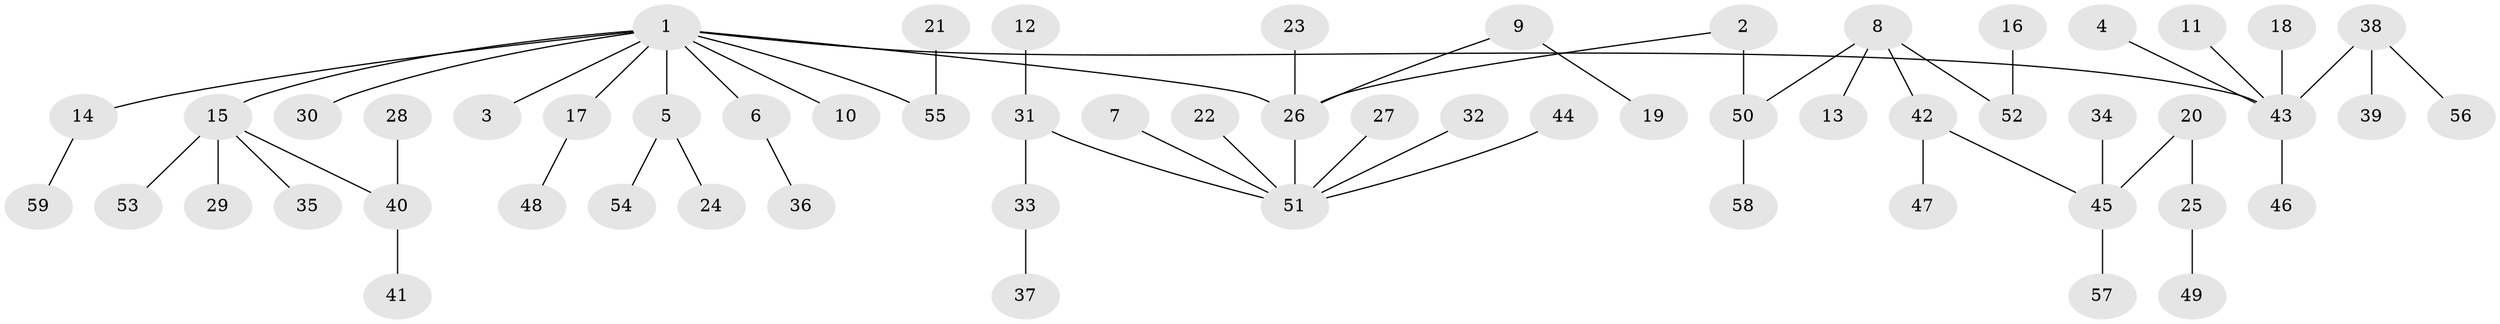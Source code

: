 // original degree distribution, {7: 0.01694915254237288, 6: 0.01694915254237288, 2: 0.3050847457627119, 5: 0.03389830508474576, 1: 0.4830508474576271, 8: 0.00847457627118644, 3: 0.11016949152542373, 4: 0.025423728813559324}
// Generated by graph-tools (version 1.1) at 2025/50/03/09/25 03:50:26]
// undirected, 59 vertices, 58 edges
graph export_dot {
graph [start="1"]
  node [color=gray90,style=filled];
  1;
  2;
  3;
  4;
  5;
  6;
  7;
  8;
  9;
  10;
  11;
  12;
  13;
  14;
  15;
  16;
  17;
  18;
  19;
  20;
  21;
  22;
  23;
  24;
  25;
  26;
  27;
  28;
  29;
  30;
  31;
  32;
  33;
  34;
  35;
  36;
  37;
  38;
  39;
  40;
  41;
  42;
  43;
  44;
  45;
  46;
  47;
  48;
  49;
  50;
  51;
  52;
  53;
  54;
  55;
  56;
  57;
  58;
  59;
  1 -- 3 [weight=1.0];
  1 -- 5 [weight=1.0];
  1 -- 6 [weight=1.0];
  1 -- 10 [weight=1.0];
  1 -- 14 [weight=1.0];
  1 -- 15 [weight=1.0];
  1 -- 17 [weight=1.0];
  1 -- 26 [weight=1.0];
  1 -- 30 [weight=1.0];
  1 -- 43 [weight=1.0];
  1 -- 55 [weight=1.0];
  2 -- 26 [weight=1.0];
  2 -- 50 [weight=1.0];
  4 -- 43 [weight=1.0];
  5 -- 24 [weight=1.0];
  5 -- 54 [weight=1.0];
  6 -- 36 [weight=1.0];
  7 -- 51 [weight=1.0];
  8 -- 13 [weight=1.0];
  8 -- 42 [weight=1.0];
  8 -- 50 [weight=1.0];
  8 -- 52 [weight=1.0];
  9 -- 19 [weight=1.0];
  9 -- 26 [weight=1.0];
  11 -- 43 [weight=1.0];
  12 -- 31 [weight=1.0];
  14 -- 59 [weight=1.0];
  15 -- 29 [weight=1.0];
  15 -- 35 [weight=1.0];
  15 -- 40 [weight=1.0];
  15 -- 53 [weight=1.0];
  16 -- 52 [weight=1.0];
  17 -- 48 [weight=1.0];
  18 -- 43 [weight=1.0];
  20 -- 25 [weight=1.0];
  20 -- 45 [weight=1.0];
  21 -- 55 [weight=1.0];
  22 -- 51 [weight=1.0];
  23 -- 26 [weight=1.0];
  25 -- 49 [weight=1.0];
  26 -- 51 [weight=1.0];
  27 -- 51 [weight=1.0];
  28 -- 40 [weight=1.0];
  31 -- 33 [weight=1.0];
  31 -- 51 [weight=1.0];
  32 -- 51 [weight=1.0];
  33 -- 37 [weight=1.0];
  34 -- 45 [weight=1.0];
  38 -- 39 [weight=1.0];
  38 -- 43 [weight=1.0];
  38 -- 56 [weight=1.0];
  40 -- 41 [weight=1.0];
  42 -- 45 [weight=1.0];
  42 -- 47 [weight=1.0];
  43 -- 46 [weight=1.0];
  44 -- 51 [weight=1.0];
  45 -- 57 [weight=1.0];
  50 -- 58 [weight=1.0];
}
